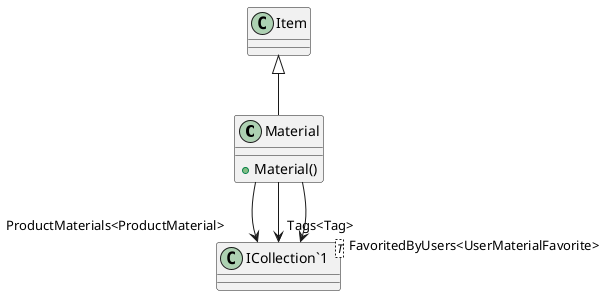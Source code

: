 @startuml
class Material {
    + Material()
}
class "ICollection`1"<T> {
}
Item <|-- Material
Material --> "ProductMaterials<ProductMaterial>" "ICollection`1"
Material --> "Tags<Tag>" "ICollection`1"
Material --> "FavoritedByUsers<UserMaterialFavorite>" "ICollection`1"
@enduml
